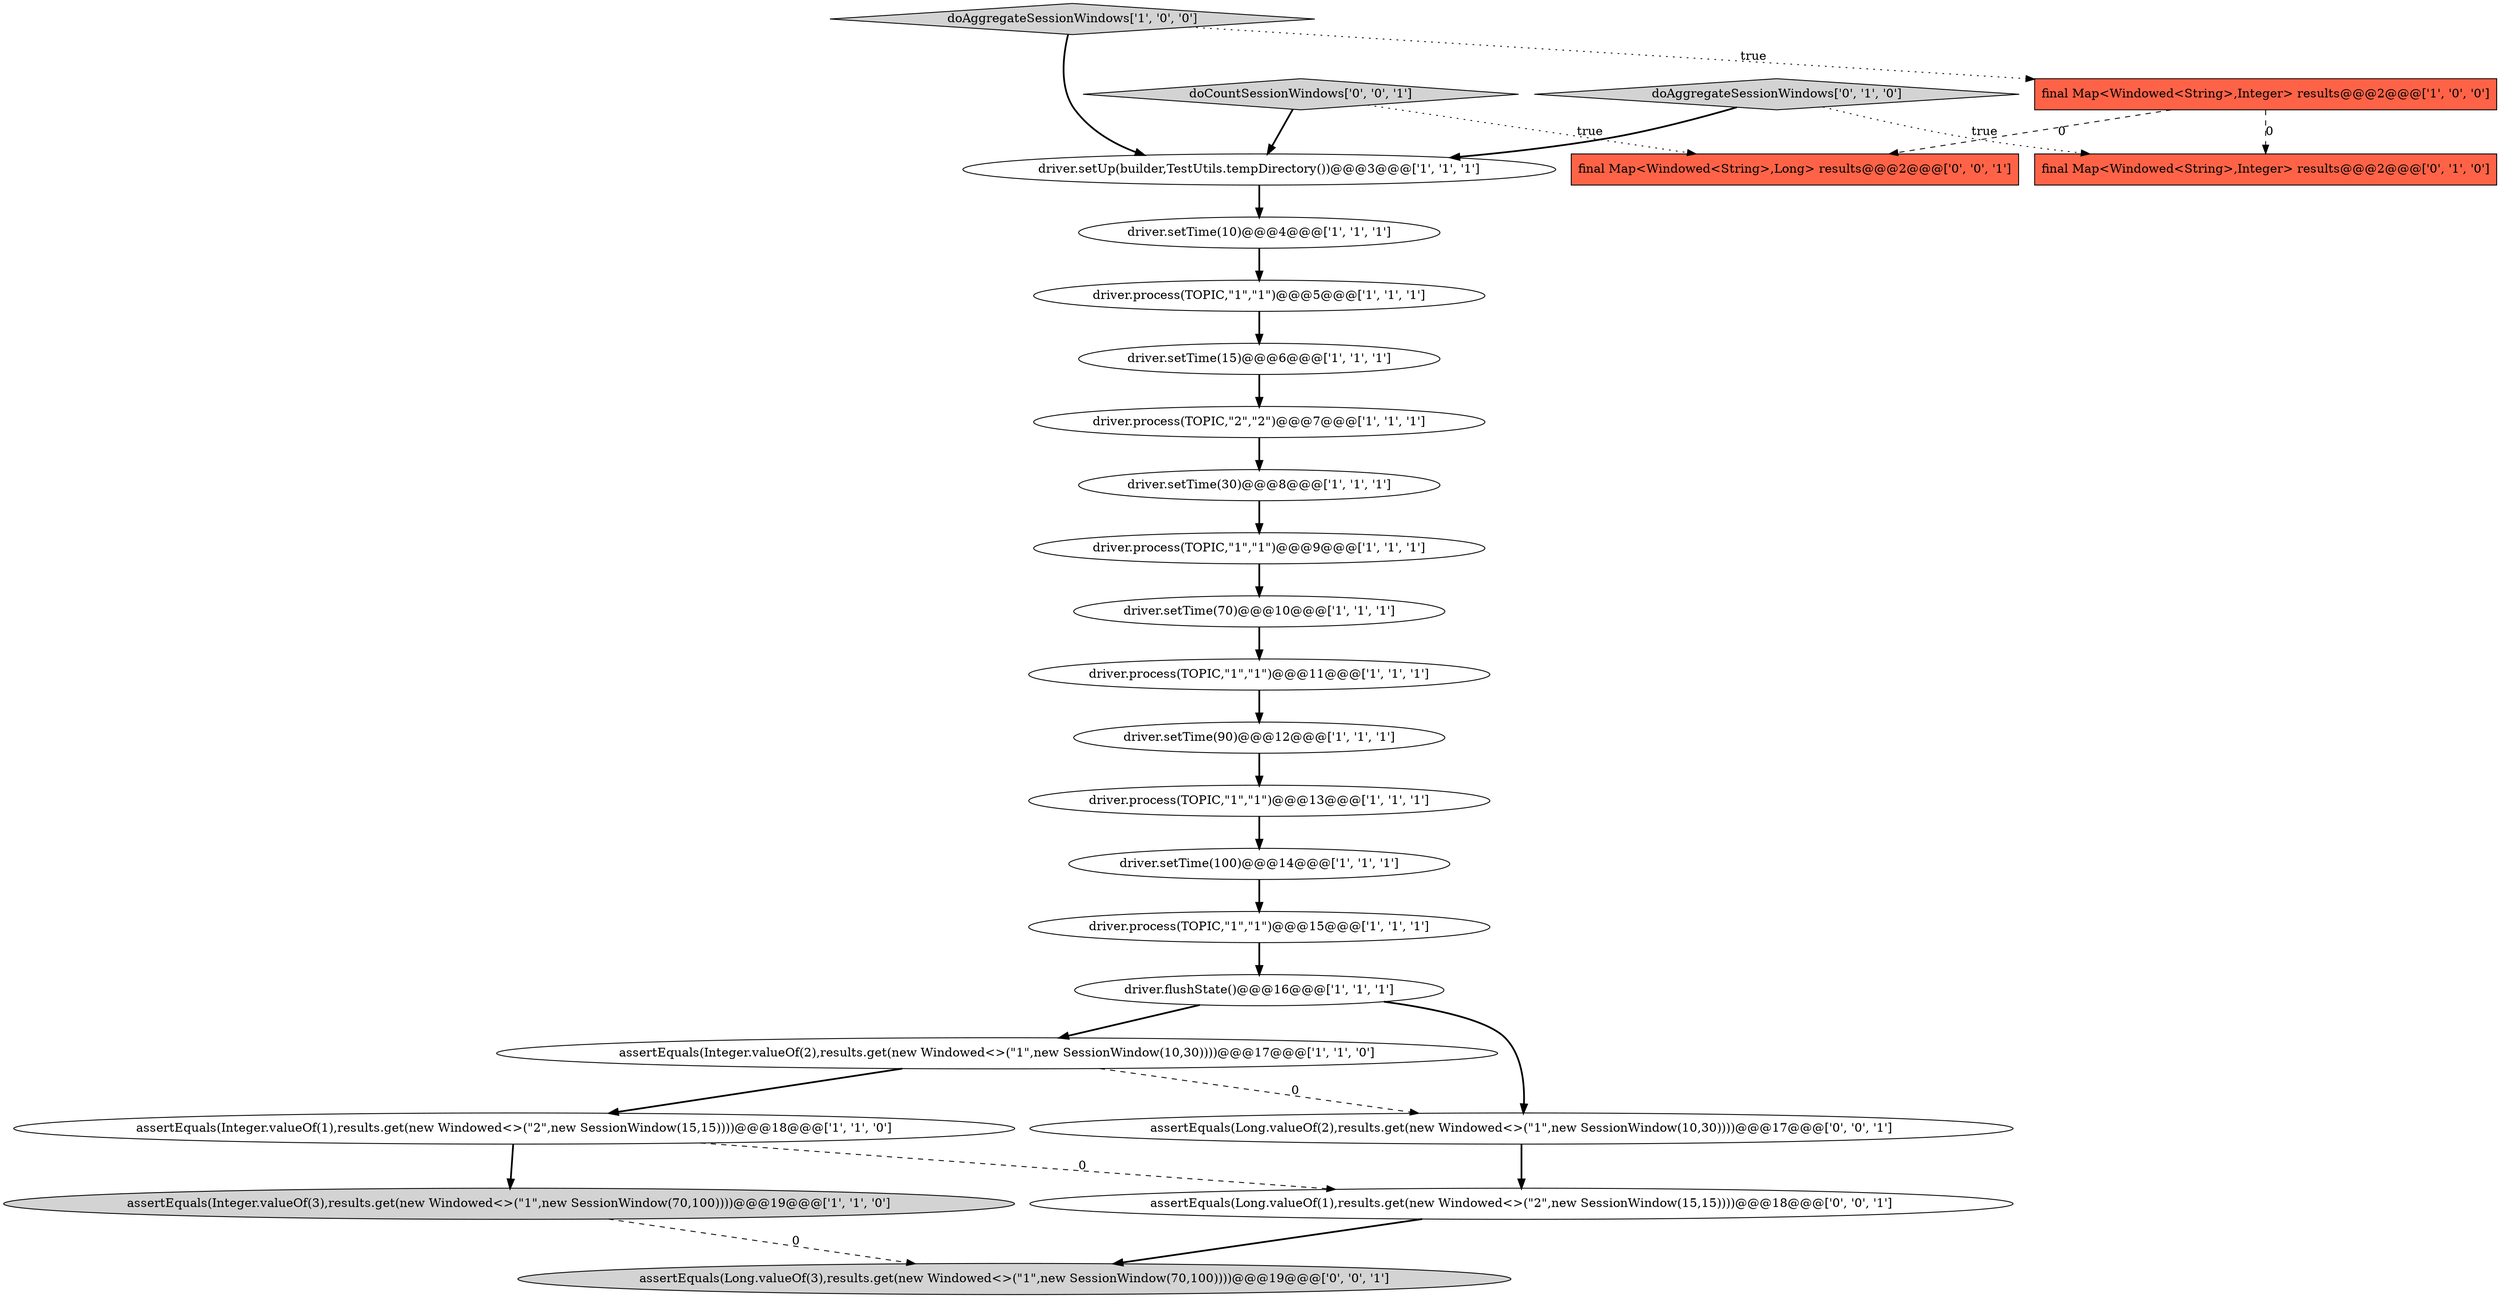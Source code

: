 digraph {
18 [style = filled, label = "driver.process(TOPIC,\"1\",\"1\")@@@11@@@['1', '1', '1']", fillcolor = white, shape = ellipse image = "AAA0AAABBB1BBB"];
12 [style = filled, label = "final Map<Windowed<String>,Integer> results@@@2@@@['1', '0', '0']", fillcolor = tomato, shape = box image = "AAA1AAABBB1BBB"];
15 [style = filled, label = "driver.process(TOPIC,\"2\",\"2\")@@@7@@@['1', '1', '1']", fillcolor = white, shape = ellipse image = "AAA0AAABBB1BBB"];
17 [style = filled, label = "driver.setTime(15)@@@6@@@['1', '1', '1']", fillcolor = white, shape = ellipse image = "AAA0AAABBB1BBB"];
21 [style = filled, label = "assertEquals(Long.valueOf(2),results.get(new Windowed<>(\"1\",new SessionWindow(10,30))))@@@17@@@['0', '0', '1']", fillcolor = white, shape = ellipse image = "AAA0AAABBB3BBB"];
6 [style = filled, label = "driver.process(TOPIC,\"1\",\"1\")@@@13@@@['1', '1', '1']", fillcolor = white, shape = ellipse image = "AAA0AAABBB1BBB"];
4 [style = filled, label = "doAggregateSessionWindows['1', '0', '0']", fillcolor = lightgray, shape = diamond image = "AAA0AAABBB1BBB"];
3 [style = filled, label = "driver.process(TOPIC,\"1\",\"1\")@@@15@@@['1', '1', '1']", fillcolor = white, shape = ellipse image = "AAA0AAABBB1BBB"];
9 [style = filled, label = "driver.setUp(builder,TestUtils.tempDirectory())@@@3@@@['1', '1', '1']", fillcolor = white, shape = ellipse image = "AAA0AAABBB1BBB"];
5 [style = filled, label = "assertEquals(Integer.valueOf(2),results.get(new Windowed<>(\"1\",new SessionWindow(10,30))))@@@17@@@['1', '1', '0']", fillcolor = white, shape = ellipse image = "AAA0AAABBB1BBB"];
24 [style = filled, label = "doCountSessionWindows['0', '0', '1']", fillcolor = lightgray, shape = diamond image = "AAA0AAABBB3BBB"];
2 [style = filled, label = "driver.flushState()@@@16@@@['1', '1', '1']", fillcolor = white, shape = ellipse image = "AAA0AAABBB1BBB"];
0 [style = filled, label = "driver.process(TOPIC,\"1\",\"1\")@@@5@@@['1', '1', '1']", fillcolor = white, shape = ellipse image = "AAA0AAABBB1BBB"];
16 [style = filled, label = "assertEquals(Integer.valueOf(3),results.get(new Windowed<>(\"1\",new SessionWindow(70,100))))@@@19@@@['1', '1', '0']", fillcolor = lightgray, shape = ellipse image = "AAA0AAABBB1BBB"];
13 [style = filled, label = "driver.setTime(100)@@@14@@@['1', '1', '1']", fillcolor = white, shape = ellipse image = "AAA0AAABBB1BBB"];
1 [style = filled, label = "driver.process(TOPIC,\"1\",\"1\")@@@9@@@['1', '1', '1']", fillcolor = white, shape = ellipse image = "AAA0AAABBB1BBB"];
22 [style = filled, label = "assertEquals(Long.valueOf(1),results.get(new Windowed<>(\"2\",new SessionWindow(15,15))))@@@18@@@['0', '0', '1']", fillcolor = white, shape = ellipse image = "AAA0AAABBB3BBB"];
20 [style = filled, label = "doAggregateSessionWindows['0', '1', '0']", fillcolor = lightgray, shape = diamond image = "AAA0AAABBB2BBB"];
10 [style = filled, label = "driver.setTime(10)@@@4@@@['1', '1', '1']", fillcolor = white, shape = ellipse image = "AAA0AAABBB1BBB"];
23 [style = filled, label = "assertEquals(Long.valueOf(3),results.get(new Windowed<>(\"1\",new SessionWindow(70,100))))@@@19@@@['0', '0', '1']", fillcolor = lightgray, shape = ellipse image = "AAA0AAABBB3BBB"];
14 [style = filled, label = "driver.setTime(70)@@@10@@@['1', '1', '1']", fillcolor = white, shape = ellipse image = "AAA0AAABBB1BBB"];
11 [style = filled, label = "driver.setTime(90)@@@12@@@['1', '1', '1']", fillcolor = white, shape = ellipse image = "AAA0AAABBB1BBB"];
8 [style = filled, label = "assertEquals(Integer.valueOf(1),results.get(new Windowed<>(\"2\",new SessionWindow(15,15))))@@@18@@@['1', '1', '0']", fillcolor = white, shape = ellipse image = "AAA0AAABBB1BBB"];
19 [style = filled, label = "final Map<Windowed<String>,Integer> results@@@2@@@['0', '1', '0']", fillcolor = tomato, shape = box image = "AAA1AAABBB2BBB"];
25 [style = filled, label = "final Map<Windowed<String>,Long> results@@@2@@@['0', '0', '1']", fillcolor = tomato, shape = box image = "AAA0AAABBB3BBB"];
7 [style = filled, label = "driver.setTime(30)@@@8@@@['1', '1', '1']", fillcolor = white, shape = ellipse image = "AAA0AAABBB1BBB"];
4->9 [style = bold, label=""];
8->16 [style = bold, label=""];
5->8 [style = bold, label=""];
7->1 [style = bold, label=""];
15->7 [style = bold, label=""];
20->9 [style = bold, label=""];
24->25 [style = dotted, label="true"];
0->17 [style = bold, label=""];
11->6 [style = bold, label=""];
18->11 [style = bold, label=""];
16->23 [style = dashed, label="0"];
9->10 [style = bold, label=""];
22->23 [style = bold, label=""];
8->22 [style = dashed, label="0"];
12->25 [style = dashed, label="0"];
12->19 [style = dashed, label="0"];
13->3 [style = bold, label=""];
3->2 [style = bold, label=""];
21->22 [style = bold, label=""];
2->21 [style = bold, label=""];
6->13 [style = bold, label=""];
10->0 [style = bold, label=""];
17->15 [style = bold, label=""];
5->21 [style = dashed, label="0"];
14->18 [style = bold, label=""];
1->14 [style = bold, label=""];
20->19 [style = dotted, label="true"];
4->12 [style = dotted, label="true"];
24->9 [style = bold, label=""];
2->5 [style = bold, label=""];
}
